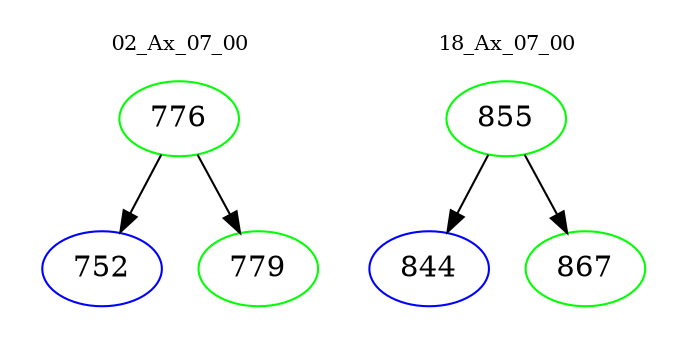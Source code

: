 digraph{
subgraph cluster_0 {
color = white
label = "02_Ax_07_00";
fontsize=10;
T0_776 [label="776", color="green"]
T0_776 -> T0_752 [color="black"]
T0_752 [label="752", color="blue"]
T0_776 -> T0_779 [color="black"]
T0_779 [label="779", color="green"]
}
subgraph cluster_1 {
color = white
label = "18_Ax_07_00";
fontsize=10;
T1_855 [label="855", color="green"]
T1_855 -> T1_844 [color="black"]
T1_844 [label="844", color="blue"]
T1_855 -> T1_867 [color="black"]
T1_867 [label="867", color="green"]
}
}
